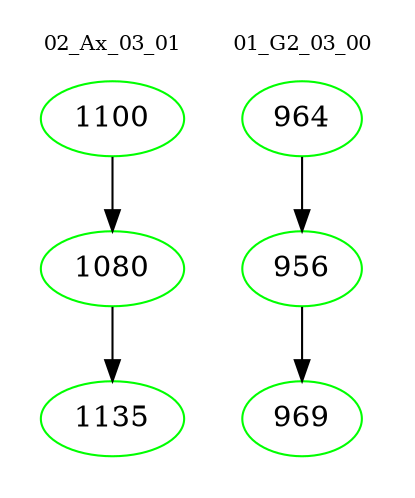 digraph{
subgraph cluster_0 {
color = white
label = "02_Ax_03_01";
fontsize=10;
T0_1100 [label="1100", color="green"]
T0_1100 -> T0_1080 [color="black"]
T0_1080 [label="1080", color="green"]
T0_1080 -> T0_1135 [color="black"]
T0_1135 [label="1135", color="green"]
}
subgraph cluster_1 {
color = white
label = "01_G2_03_00";
fontsize=10;
T1_964 [label="964", color="green"]
T1_964 -> T1_956 [color="black"]
T1_956 [label="956", color="green"]
T1_956 -> T1_969 [color="black"]
T1_969 [label="969", color="green"]
}
}
